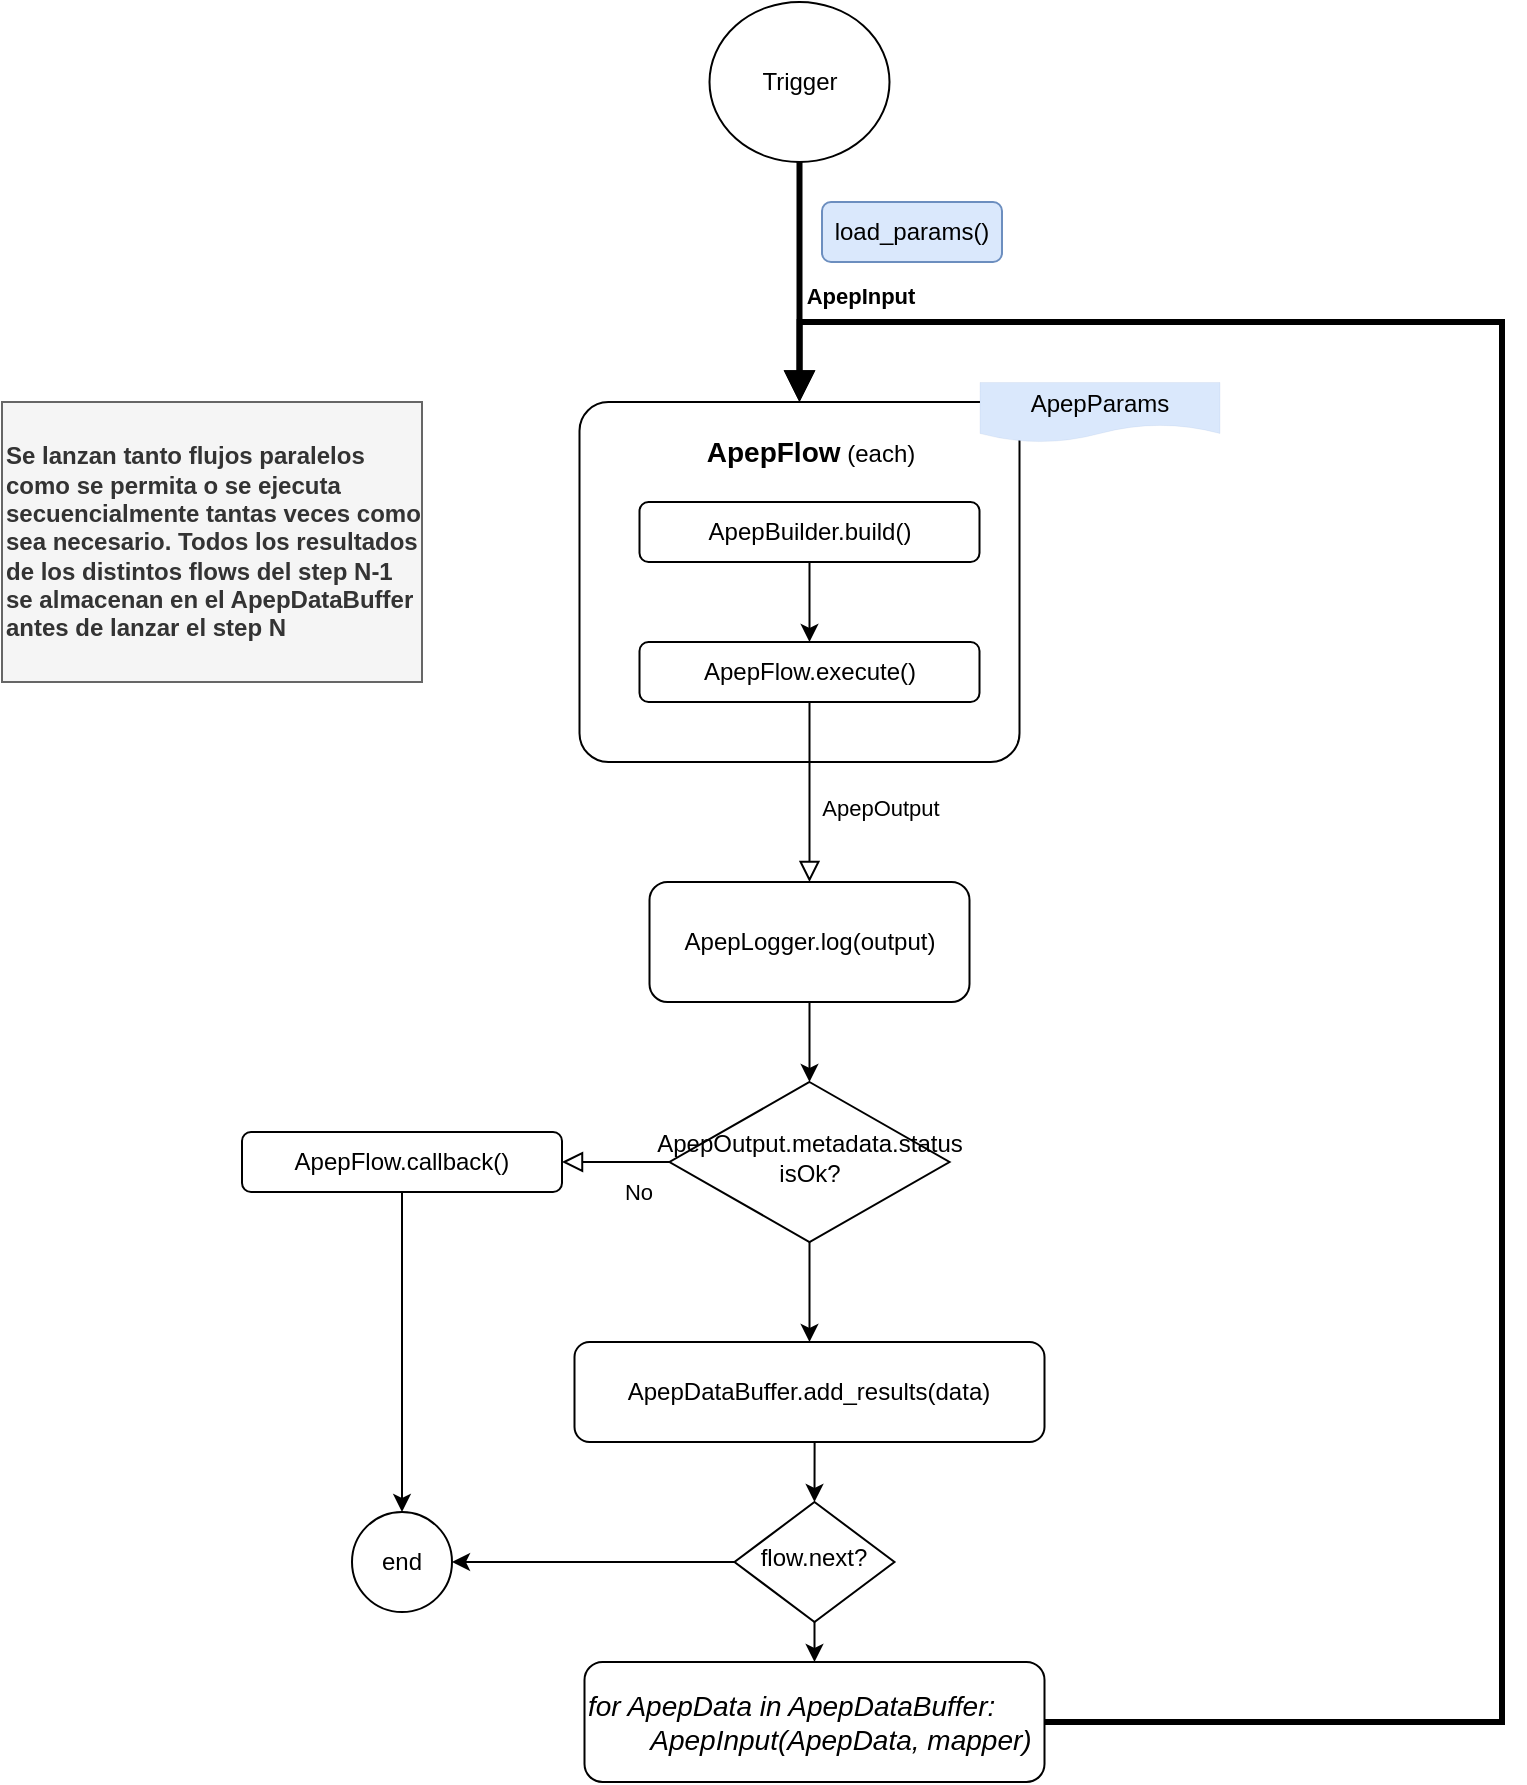 <mxfile version="22.1.4" type="device">
  <diagram name="Página-1" id="eOC91fiS8NoLk1GNi1MO">
    <mxGraphModel dx="1434" dy="758" grid="1" gridSize="10" guides="1" tooltips="1" connect="1" arrows="1" fold="1" page="1" pageScale="1" pageWidth="827" pageHeight="1169" math="0" shadow="0">
      <root>
        <mxCell id="0" />
        <mxCell id="1" parent="0" />
        <mxCell id="ydv59CbYz5qmOlgjpQZS-1" value="load_params()" style="rounded=1;whiteSpace=wrap;html=1;fillColor=#dae8fc;strokeColor=#6c8ebf;" vertex="1" parent="1">
          <mxGeometry x="420" y="120" width="90" height="30" as="geometry" />
        </mxCell>
        <mxCell id="ydv59CbYz5qmOlgjpQZS-4" value="" style="rounded=1;whiteSpace=wrap;html=1;fontSize=12;glass=0;strokeWidth=1;shadow=0;arcSize=8;" vertex="1" parent="1">
          <mxGeometry x="298.75" y="220" width="220" height="180" as="geometry" />
        </mxCell>
        <mxCell id="ydv59CbYz5qmOlgjpQZS-5" value="No" style="rounded=0;html=1;jettySize=auto;orthogonalLoop=1;fontSize=11;endArrow=block;endFill=0;endSize=8;strokeWidth=1;shadow=0;labelBackgroundColor=none;edgeStyle=orthogonalEdgeStyle;exitX=0;exitY=0.5;exitDx=0;exitDy=0;entryX=1;entryY=0.5;entryDx=0;entryDy=0;" edge="1" parent="1" source="ydv59CbYz5qmOlgjpQZS-10" target="ydv59CbYz5qmOlgjpQZS-12">
          <mxGeometry x="-0.429" y="15" relative="1" as="geometry">
            <mxPoint as="offset" />
          </mxGeometry>
        </mxCell>
        <mxCell id="ydv59CbYz5qmOlgjpQZS-7" style="edgeStyle=orthogonalEdgeStyle;rounded=0;orthogonalLoop=1;jettySize=auto;html=1;exitX=0.5;exitY=1;exitDx=0;exitDy=0;" edge="1" parent="1" source="ydv59CbYz5qmOlgjpQZS-8" target="ydv59CbYz5qmOlgjpQZS-9">
          <mxGeometry relative="1" as="geometry" />
        </mxCell>
        <mxCell id="ydv59CbYz5qmOlgjpQZS-8" value="ApepBuilder.build()" style="rounded=1;whiteSpace=wrap;html=1;fontSize=12;glass=0;strokeWidth=1;shadow=0;" vertex="1" parent="1">
          <mxGeometry x="328.75" y="270" width="170" height="30" as="geometry" />
        </mxCell>
        <mxCell id="ydv59CbYz5qmOlgjpQZS-9" value="ApepFlow.execute()" style="rounded=1;whiteSpace=wrap;html=1;fontSize=12;glass=0;strokeWidth=1;shadow=0;" vertex="1" parent="1">
          <mxGeometry x="328.75" y="340" width="170" height="30" as="geometry" />
        </mxCell>
        <mxCell id="ydv59CbYz5qmOlgjpQZS-19" style="edgeStyle=orthogonalEdgeStyle;rounded=0;orthogonalLoop=1;jettySize=auto;html=1;exitX=0.5;exitY=1;exitDx=0;exitDy=0;" edge="1" parent="1" source="ydv59CbYz5qmOlgjpQZS-10" target="ydv59CbYz5qmOlgjpQZS-18">
          <mxGeometry relative="1" as="geometry" />
        </mxCell>
        <mxCell id="ydv59CbYz5qmOlgjpQZS-10" value="ApepOutput.metadata.status &lt;br&gt;isOk?" style="rhombus;whiteSpace=wrap;html=1;shadow=0;fontFamily=Helvetica;fontSize=12;align=center;strokeWidth=1;spacing=6;spacingTop=-4;" vertex="1" parent="1">
          <mxGeometry x="343.75" y="560" width="140" height="80" as="geometry" />
        </mxCell>
        <mxCell id="ydv59CbYz5qmOlgjpQZS-11" value="ApepOutput" style="rounded=0;html=1;jettySize=auto;orthogonalLoop=1;fontSize=11;endArrow=block;endFill=0;endSize=8;strokeWidth=1;shadow=0;labelBackgroundColor=none;edgeStyle=orthogonalEdgeStyle;exitX=0.5;exitY=1;exitDx=0;exitDy=0;entryX=0.5;entryY=0;entryDx=0;entryDy=0;" edge="1" parent="1" source="ydv59CbYz5qmOlgjpQZS-9" target="ydv59CbYz5qmOlgjpQZS-16">
          <mxGeometry x="0.179" y="35" relative="1" as="geometry">
            <mxPoint as="offset" />
            <mxPoint x="426.75" y="430" as="sourcePoint" />
            <mxPoint x="413.75" y="470" as="targetPoint" />
          </mxGeometry>
        </mxCell>
        <mxCell id="ydv59CbYz5qmOlgjpQZS-30" style="edgeStyle=orthogonalEdgeStyle;rounded=0;orthogonalLoop=1;jettySize=auto;html=1;exitX=0.5;exitY=1;exitDx=0;exitDy=0;entryX=0.5;entryY=0;entryDx=0;entryDy=0;" edge="1" parent="1" source="ydv59CbYz5qmOlgjpQZS-12" target="ydv59CbYz5qmOlgjpQZS-28">
          <mxGeometry relative="1" as="geometry" />
        </mxCell>
        <mxCell id="ydv59CbYz5qmOlgjpQZS-12" value="ApepFlow.callback()" style="rounded=1;whiteSpace=wrap;html=1;fontSize=12;glass=0;strokeWidth=1;shadow=0;" vertex="1" parent="1">
          <mxGeometry x="130" y="585" width="160" height="30" as="geometry" />
        </mxCell>
        <mxCell id="ydv59CbYz5qmOlgjpQZS-13" value="&lt;font style=&quot;&quot;&gt;&lt;b style=&quot;font-size: 14px;&quot;&gt;ApepFlow&lt;/b&gt;&lt;font style=&quot;font-size: 12px;&quot;&gt; (each)&lt;/font&gt;&lt;/font&gt;" style="text;html=1;strokeColor=none;fillColor=none;align=center;verticalAlign=middle;whiteSpace=wrap;rounded=0;" vertex="1" parent="1">
          <mxGeometry x="347.5" y="230" width="132.5" height="30" as="geometry" />
        </mxCell>
        <mxCell id="ydv59CbYz5qmOlgjpQZS-14" value="&lt;b&gt;ApepInput&lt;/b&gt;" style="rounded=0;html=1;jettySize=auto;orthogonalLoop=1;fontSize=11;endArrow=block;endFill=1;endSize=8;strokeWidth=3;shadow=0;labelBackgroundColor=default;edgeStyle=orthogonalEdgeStyle;exitX=0.5;exitY=1;exitDx=0;exitDy=0;entryX=0.5;entryY=0;entryDx=0;entryDy=0;" edge="1" parent="1" target="ydv59CbYz5qmOlgjpQZS-4" source="ydv59CbYz5qmOlgjpQZS-20">
          <mxGeometry x="0.111" y="30" relative="1" as="geometry">
            <mxPoint as="offset" />
            <mxPoint x="390" y="110" as="sourcePoint" />
            <mxPoint x="385" y="260" as="targetPoint" />
          </mxGeometry>
        </mxCell>
        <mxCell id="ydv59CbYz5qmOlgjpQZS-15" value="ApepParams" style="shape=document;whiteSpace=wrap;html=1;boundedLbl=1;fillColor=#dae8fc;strokeColor=#6c8ebf;dashed=1;dashPattern=1 4;strokeWidth=0;" vertex="1" parent="1">
          <mxGeometry x="498.75" y="210" width="120" height="30" as="geometry" />
        </mxCell>
        <mxCell id="ydv59CbYz5qmOlgjpQZS-17" style="edgeStyle=orthogonalEdgeStyle;rounded=0;orthogonalLoop=1;jettySize=auto;html=1;exitX=0.5;exitY=1;exitDx=0;exitDy=0;" edge="1" parent="1" source="ydv59CbYz5qmOlgjpQZS-16" target="ydv59CbYz5qmOlgjpQZS-10">
          <mxGeometry relative="1" as="geometry" />
        </mxCell>
        <mxCell id="ydv59CbYz5qmOlgjpQZS-16" value="ApepLogger.log(output)" style="rounded=1;whiteSpace=wrap;html=1;" vertex="1" parent="1">
          <mxGeometry x="333.75" y="460" width="160" height="60" as="geometry" />
        </mxCell>
        <mxCell id="ydv59CbYz5qmOlgjpQZS-23" style="edgeStyle=orthogonalEdgeStyle;rounded=0;orthogonalLoop=1;jettySize=auto;html=1;exitX=0.5;exitY=1;exitDx=0;exitDy=0;entryX=0.5;entryY=0;entryDx=0;entryDy=0;" edge="1" parent="1" source="ydv59CbYz5qmOlgjpQZS-18" target="ydv59CbYz5qmOlgjpQZS-22">
          <mxGeometry relative="1" as="geometry" />
        </mxCell>
        <mxCell id="ydv59CbYz5qmOlgjpQZS-18" value="ApepDataBuffer.add_results&lt;span style=&quot;background-color: initial;&quot;&gt;(data)&lt;/span&gt;" style="rounded=1;whiteSpace=wrap;html=1;" vertex="1" parent="1">
          <mxGeometry x="296.25" y="690" width="235" height="50" as="geometry" />
        </mxCell>
        <mxCell id="ydv59CbYz5qmOlgjpQZS-20" value="Trigger" style="ellipse;whiteSpace=wrap;html=1;" vertex="1" parent="1">
          <mxGeometry x="363.75" y="20" width="90" height="80" as="geometry" />
        </mxCell>
        <mxCell id="ydv59CbYz5qmOlgjpQZS-26" style="edgeStyle=orthogonalEdgeStyle;rounded=0;orthogonalLoop=1;jettySize=auto;html=1;exitX=1;exitY=0.5;exitDx=0;exitDy=0;entryX=0.5;entryY=0;entryDx=0;entryDy=0;endArrow=block;endFill=1;endSize=8;strokeWidth=3;shadow=0;" edge="1" parent="1" source="ydv59CbYz5qmOlgjpQZS-21" target="ydv59CbYz5qmOlgjpQZS-4">
          <mxGeometry relative="1" as="geometry">
            <Array as="points">
              <mxPoint x="760" y="880" />
              <mxPoint x="760" y="180" />
              <mxPoint x="409" y="180" />
            </Array>
          </mxGeometry>
        </mxCell>
        <mxCell id="ydv59CbYz5qmOlgjpQZS-21" value="&lt;i style=&quot;font-size: 14px;&quot;&gt;for ApepData in ApepDataBuffer:&lt;br&gt;&lt;span style=&quot;white-space: pre;&quot;&gt;&#x9;&lt;/span&gt;ApepInput(ApepData, mapper)&lt;/i&gt;" style="rounded=1;whiteSpace=wrap;html=1;align=left;" vertex="1" parent="1">
          <mxGeometry x="301.25" y="850" width="230" height="60" as="geometry" />
        </mxCell>
        <mxCell id="ydv59CbYz5qmOlgjpQZS-24" style="edgeStyle=orthogonalEdgeStyle;rounded=0;orthogonalLoop=1;jettySize=auto;html=1;exitX=0.5;exitY=1;exitDx=0;exitDy=0;entryX=0.5;entryY=0;entryDx=0;entryDy=0;" edge="1" parent="1" source="ydv59CbYz5qmOlgjpQZS-22" target="ydv59CbYz5qmOlgjpQZS-21">
          <mxGeometry relative="1" as="geometry" />
        </mxCell>
        <mxCell id="ydv59CbYz5qmOlgjpQZS-29" style="edgeStyle=orthogonalEdgeStyle;rounded=0;orthogonalLoop=1;jettySize=auto;html=1;exitX=0;exitY=0.5;exitDx=0;exitDy=0;entryX=1;entryY=0.5;entryDx=0;entryDy=0;" edge="1" parent="1" source="ydv59CbYz5qmOlgjpQZS-22" target="ydv59CbYz5qmOlgjpQZS-28">
          <mxGeometry relative="1" as="geometry" />
        </mxCell>
        <mxCell id="ydv59CbYz5qmOlgjpQZS-22" value="flow.next?" style="rhombus;whiteSpace=wrap;html=1;shadow=0;fontFamily=Helvetica;fontSize=12;align=center;strokeWidth=1;spacing=6;spacingTop=-4;" vertex="1" parent="1">
          <mxGeometry x="376.25" y="770" width="80" height="60" as="geometry" />
        </mxCell>
        <mxCell id="ydv59CbYz5qmOlgjpQZS-28" value="end" style="ellipse;whiteSpace=wrap;html=1;" vertex="1" parent="1">
          <mxGeometry x="185" y="775" width="50" height="50" as="geometry" />
        </mxCell>
        <mxCell id="ydv59CbYz5qmOlgjpQZS-32" value="Se lanzan tanto flujos paralelos como se permita o se ejecuta secuencialmente tantas veces como sea necesario. Todos los resultados de los distintos flows del step N-1 se almacenan en el ApepDataBuffer antes de lanzar el step N" style="rounded=0;whiteSpace=wrap;html=1;align=left;fontSize=12;fillColor=#f5f5f5;fontColor=#333333;strokeColor=#666666;fontStyle=1" vertex="1" parent="1">
          <mxGeometry x="10" y="220" width="210" height="140" as="geometry" />
        </mxCell>
      </root>
    </mxGraphModel>
  </diagram>
</mxfile>
